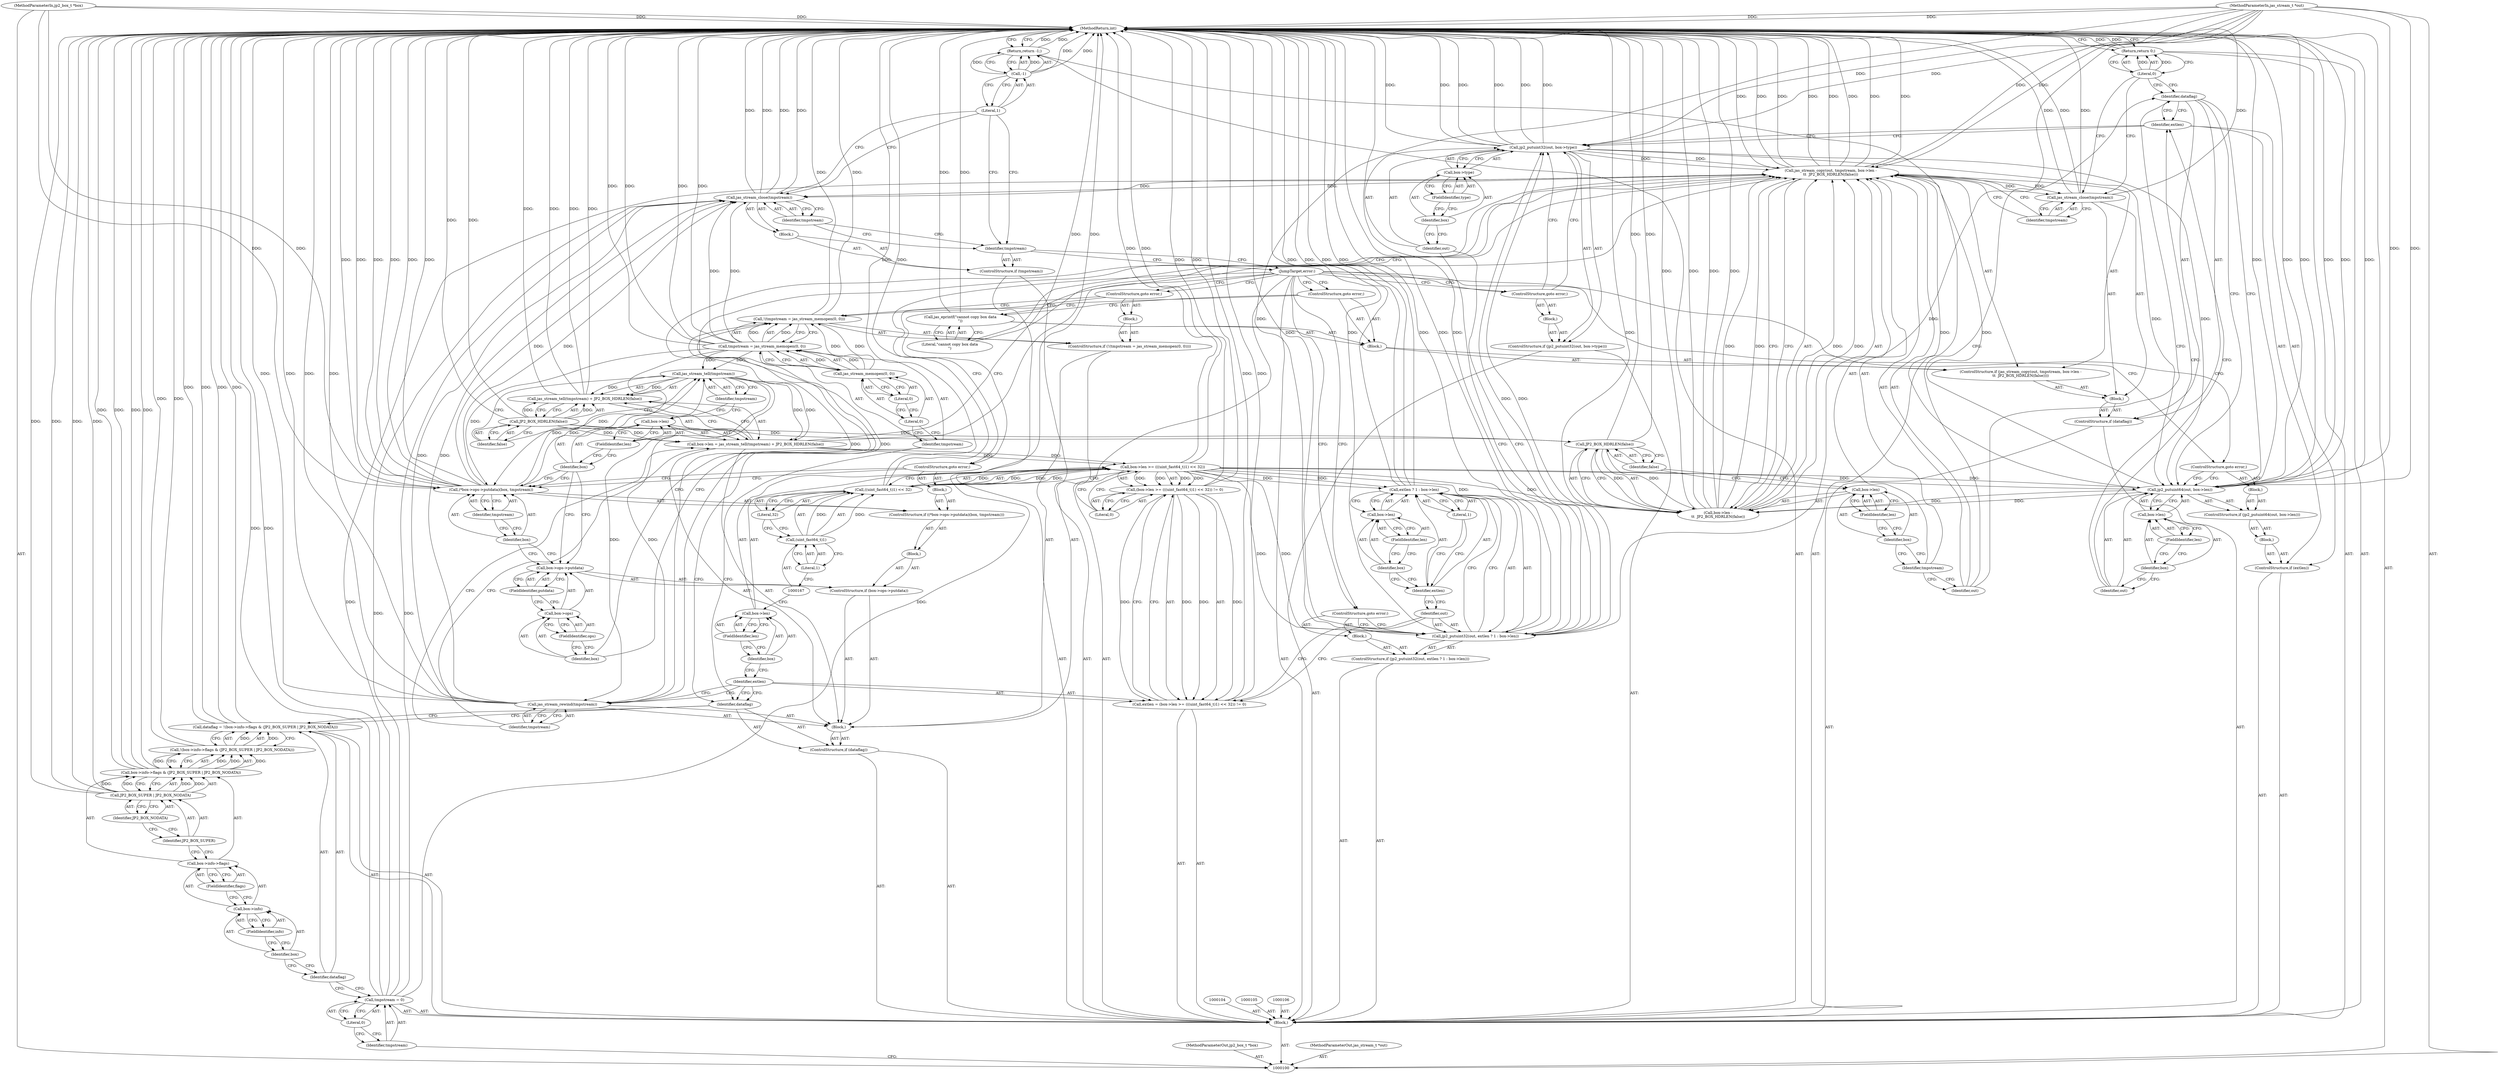 digraph "0_jasper_e96fc4fdd525fa0ede28074a7e2b1caf94b58b0d_1" {
"1000231" [label="(MethodReturn,int)"];
"1000101" [label="(MethodParameterIn,jp2_box_t *box)"];
"1000350" [label="(MethodParameterOut,jp2_box_t *box)"];
"1000102" [label="(MethodParameterIn,jas_stream_t *out)"];
"1000351" [label="(MethodParameterOut,jas_stream_t *out)"];
"1000122" [label="(ControlStructure,if (dataflag))"];
"1000124" [label="(Block,)"];
"1000123" [label="(Identifier,dataflag)"];
"1000125" [label="(ControlStructure,if (!(tmpstream = jas_stream_memopen(0, 0))))"];
"1000129" [label="(Call,jas_stream_memopen(0, 0))"];
"1000130" [label="(Literal,0)"];
"1000131" [label="(Literal,0)"];
"1000132" [label="(Block,)"];
"1000126" [label="(Call,!(tmpstream = jas_stream_memopen(0, 0)))"];
"1000127" [label="(Call,tmpstream = jas_stream_memopen(0, 0))"];
"1000128" [label="(Identifier,tmpstream)"];
"1000133" [label="(ControlStructure,goto error;)"];
"1000138" [label="(FieldIdentifier,ops)"];
"1000139" [label="(FieldIdentifier,putdata)"];
"1000134" [label="(ControlStructure,if (box->ops->putdata))"];
"1000140" [label="(Block,)"];
"1000135" [label="(Call,box->ops->putdata)"];
"1000136" [label="(Call,box->ops)"];
"1000137" [label="(Identifier,box)"];
"1000143" [label="(Identifier,box)"];
"1000141" [label="(ControlStructure,if ((*box->ops->putdata)(box, tmpstream)))"];
"1000144" [label="(Identifier,tmpstream)"];
"1000145" [label="(Block,)"];
"1000142" [label="(Call,(*box->ops->putdata)(box, tmpstream))"];
"1000146" [label="(ControlStructure,goto error;)"];
"1000103" [label="(Block,)"];
"1000151" [label="(Call,jas_stream_tell(tmpstream) + JP2_BOX_HDRLEN(false))"];
"1000152" [label="(Call,jas_stream_tell(tmpstream))"];
"1000147" [label="(Call,box->len = jas_stream_tell(tmpstream) + JP2_BOX_HDRLEN(false))"];
"1000148" [label="(Call,box->len)"];
"1000149" [label="(Identifier,box)"];
"1000153" [label="(Identifier,tmpstream)"];
"1000154" [label="(Call,JP2_BOX_HDRLEN(false))"];
"1000155" [label="(Identifier,false)"];
"1000150" [label="(FieldIdentifier,len)"];
"1000156" [label="(Call,jas_stream_rewind(tmpstream))"];
"1000157" [label="(Identifier,tmpstream)"];
"1000158" [label="(Call,extlen = (box->len >= (((uint_fast64_t)1) << 32)) != 0)"];
"1000159" [label="(Identifier,extlen)"];
"1000160" [label="(Call,(box->len >= (((uint_fast64_t)1) << 32)) != 0)"];
"1000161" [label="(Call,box->len >= (((uint_fast64_t)1) << 32))"];
"1000162" [label="(Call,box->len)"];
"1000163" [label="(Identifier,box)"];
"1000164" [label="(FieldIdentifier,len)"];
"1000165" [label="(Call,((uint_fast64_t)1) << 32)"];
"1000166" [label="(Call,(uint_fast64_t)1)"];
"1000168" [label="(Literal,1)"];
"1000169" [label="(Literal,32)"];
"1000170" [label="(Literal,0)"];
"1000171" [label="(ControlStructure,if (jp2_putuint32(out, extlen ? 1 : box->len)))"];
"1000173" [label="(Identifier,out)"];
"1000174" [label="(Call,extlen ? 1 : box->len)"];
"1000175" [label="(Identifier,extlen)"];
"1000176" [label="(Literal,1)"];
"1000177" [label="(Call,box->len)"];
"1000178" [label="(Identifier,box)"];
"1000179" [label="(FieldIdentifier,len)"];
"1000180" [label="(Block,)"];
"1000172" [label="(Call,jp2_putuint32(out, extlen ? 1 : box->len))"];
"1000181" [label="(ControlStructure,goto error;)"];
"1000182" [label="(ControlStructure,if (jp2_putuint32(out, box->type)))"];
"1000184" [label="(Identifier,out)"];
"1000185" [label="(Call,box->type)"];
"1000186" [label="(Identifier,box)"];
"1000187" [label="(FieldIdentifier,type)"];
"1000188" [label="(Block,)"];
"1000183" [label="(Call,jp2_putuint32(out, box->type))"];
"1000189" [label="(ControlStructure,goto error;)"];
"1000190" [label="(ControlStructure,if (extlen))"];
"1000192" [label="(Block,)"];
"1000191" [label="(Identifier,extlen)"];
"1000193" [label="(ControlStructure,if (jp2_putuint64(out, box->len)))"];
"1000195" [label="(Identifier,out)"];
"1000196" [label="(Call,box->len)"];
"1000197" [label="(Identifier,box)"];
"1000198" [label="(FieldIdentifier,len)"];
"1000199" [label="(Block,)"];
"1000194" [label="(Call,jp2_putuint64(out, box->len))"];
"1000200" [label="(ControlStructure,goto error;)"];
"1000203" [label="(Block,)"];
"1000201" [label="(ControlStructure,if (dataflag))"];
"1000202" [label="(Identifier,dataflag)"];
"1000204" [label="(ControlStructure,if (jas_stream_copy(out, tmpstream, box->len -\n\t\t  JP2_BOX_HDRLEN(false))))"];
"1000206" [label="(Identifier,out)"];
"1000207" [label="(Identifier,tmpstream)"];
"1000208" [label="(Call,box->len -\n\t\t  JP2_BOX_HDRLEN(false))"];
"1000209" [label="(Call,box->len)"];
"1000210" [label="(Identifier,box)"];
"1000211" [label="(FieldIdentifier,len)"];
"1000205" [label="(Call,jas_stream_copy(out, tmpstream, box->len -\n\t\t  JP2_BOX_HDRLEN(false)))"];
"1000213" [label="(Identifier,false)"];
"1000214" [label="(Block,)"];
"1000212" [label="(Call,JP2_BOX_HDRLEN(false))"];
"1000216" [label="(Literal,\"cannot copy box data\n\")"];
"1000215" [label="(Call,jas_eprintf(\"cannot copy box data\n\"))"];
"1000217" [label="(ControlStructure,goto error;)"];
"1000219" [label="(Identifier,tmpstream)"];
"1000218" [label="(Call,jas_stream_close(tmpstream))"];
"1000220" [label="(Return,return 0;)"];
"1000221" [label="(Literal,0)"];
"1000222" [label="(JumpTarget,error:)"];
"1000223" [label="(ControlStructure,if (tmpstream))"];
"1000225" [label="(Block,)"];
"1000224" [label="(Identifier,tmpstream)"];
"1000227" [label="(Identifier,tmpstream)"];
"1000226" [label="(Call,jas_stream_close(tmpstream))"];
"1000228" [label="(Return,return -1;)"];
"1000229" [label="(Call,-1)"];
"1000230" [label="(Literal,1)"];
"1000107" [label="(Call,tmpstream = 0)"];
"1000108" [label="(Identifier,tmpstream)"];
"1000109" [label="(Literal,0)"];
"1000110" [label="(Call,dataflag = !(box->info->flags & (JP2_BOX_SUPER | JP2_BOX_NODATA)))"];
"1000111" [label="(Identifier,dataflag)"];
"1000112" [label="(Call,!(box->info->flags & (JP2_BOX_SUPER | JP2_BOX_NODATA)))"];
"1000113" [label="(Call,box->info->flags & (JP2_BOX_SUPER | JP2_BOX_NODATA))"];
"1000114" [label="(Call,box->info->flags)"];
"1000115" [label="(Call,box->info)"];
"1000116" [label="(Identifier,box)"];
"1000117" [label="(FieldIdentifier,info)"];
"1000118" [label="(FieldIdentifier,flags)"];
"1000119" [label="(Call,JP2_BOX_SUPER | JP2_BOX_NODATA)"];
"1000120" [label="(Identifier,JP2_BOX_SUPER)"];
"1000121" [label="(Identifier,JP2_BOX_NODATA)"];
"1000231" -> "1000100"  [label="AST: "];
"1000231" -> "1000220"  [label="CFG: "];
"1000231" -> "1000228"  [label="CFG: "];
"1000228" -> "1000231"  [label="DDG: "];
"1000220" -> "1000231"  [label="DDG: "];
"1000126" -> "1000231"  [label="DDG: "];
"1000183" -> "1000231"  [label="DDG: "];
"1000183" -> "1000231"  [label="DDG: "];
"1000183" -> "1000231"  [label="DDG: "];
"1000156" -> "1000231"  [label="DDG: "];
"1000156" -> "1000231"  [label="DDG: "];
"1000205" -> "1000231"  [label="DDG: "];
"1000205" -> "1000231"  [label="DDG: "];
"1000205" -> "1000231"  [label="DDG: "];
"1000205" -> "1000231"  [label="DDG: "];
"1000142" -> "1000231"  [label="DDG: "];
"1000142" -> "1000231"  [label="DDG: "];
"1000142" -> "1000231"  [label="DDG: "];
"1000194" -> "1000231"  [label="DDG: "];
"1000194" -> "1000231"  [label="DDG: "];
"1000194" -> "1000231"  [label="DDG: "];
"1000161" -> "1000231"  [label="DDG: "];
"1000172" -> "1000231"  [label="DDG: "];
"1000172" -> "1000231"  [label="DDG: "];
"1000172" -> "1000231"  [label="DDG: "];
"1000226" -> "1000231"  [label="DDG: "];
"1000226" -> "1000231"  [label="DDG: "];
"1000107" -> "1000231"  [label="DDG: "];
"1000208" -> "1000231"  [label="DDG: "];
"1000208" -> "1000231"  [label="DDG: "];
"1000147" -> "1000231"  [label="DDG: "];
"1000218" -> "1000231"  [label="DDG: "];
"1000218" -> "1000231"  [label="DDG: "];
"1000113" -> "1000231"  [label="DDG: "];
"1000113" -> "1000231"  [label="DDG: "];
"1000158" -> "1000231"  [label="DDG: "];
"1000165" -> "1000231"  [label="DDG: "];
"1000151" -> "1000231"  [label="DDG: "];
"1000151" -> "1000231"  [label="DDG: "];
"1000229" -> "1000231"  [label="DDG: "];
"1000127" -> "1000231"  [label="DDG: "];
"1000127" -> "1000231"  [label="DDG: "];
"1000154" -> "1000231"  [label="DDG: "];
"1000119" -> "1000231"  [label="DDG: "];
"1000119" -> "1000231"  [label="DDG: "];
"1000102" -> "1000231"  [label="DDG: "];
"1000110" -> "1000231"  [label="DDG: "];
"1000110" -> "1000231"  [label="DDG: "];
"1000212" -> "1000231"  [label="DDG: "];
"1000112" -> "1000231"  [label="DDG: "];
"1000101" -> "1000231"  [label="DDG: "];
"1000215" -> "1000231"  [label="DDG: "];
"1000174" -> "1000231"  [label="DDG: "];
"1000174" -> "1000231"  [label="DDG: "];
"1000160" -> "1000231"  [label="DDG: "];
"1000101" -> "1000100"  [label="AST: "];
"1000101" -> "1000231"  [label="DDG: "];
"1000101" -> "1000142"  [label="DDG: "];
"1000350" -> "1000100"  [label="AST: "];
"1000102" -> "1000100"  [label="AST: "];
"1000102" -> "1000231"  [label="DDG: "];
"1000102" -> "1000172"  [label="DDG: "];
"1000102" -> "1000183"  [label="DDG: "];
"1000102" -> "1000194"  [label="DDG: "];
"1000102" -> "1000205"  [label="DDG: "];
"1000351" -> "1000100"  [label="AST: "];
"1000122" -> "1000103"  [label="AST: "];
"1000123" -> "1000122"  [label="AST: "];
"1000124" -> "1000122"  [label="AST: "];
"1000124" -> "1000122"  [label="AST: "];
"1000125" -> "1000124"  [label="AST: "];
"1000134" -> "1000124"  [label="AST: "];
"1000147" -> "1000124"  [label="AST: "];
"1000156" -> "1000124"  [label="AST: "];
"1000123" -> "1000122"  [label="AST: "];
"1000123" -> "1000110"  [label="CFG: "];
"1000128" -> "1000123"  [label="CFG: "];
"1000159" -> "1000123"  [label="CFG: "];
"1000125" -> "1000124"  [label="AST: "];
"1000126" -> "1000125"  [label="AST: "];
"1000132" -> "1000125"  [label="AST: "];
"1000129" -> "1000127"  [label="AST: "];
"1000129" -> "1000131"  [label="CFG: "];
"1000130" -> "1000129"  [label="AST: "];
"1000131" -> "1000129"  [label="AST: "];
"1000127" -> "1000129"  [label="CFG: "];
"1000129" -> "1000126"  [label="DDG: "];
"1000129" -> "1000127"  [label="DDG: "];
"1000130" -> "1000129"  [label="AST: "];
"1000130" -> "1000128"  [label="CFG: "];
"1000131" -> "1000130"  [label="CFG: "];
"1000131" -> "1000129"  [label="AST: "];
"1000131" -> "1000130"  [label="CFG: "];
"1000129" -> "1000131"  [label="CFG: "];
"1000132" -> "1000125"  [label="AST: "];
"1000133" -> "1000132"  [label="AST: "];
"1000126" -> "1000125"  [label="AST: "];
"1000126" -> "1000127"  [label="CFG: "];
"1000127" -> "1000126"  [label="AST: "];
"1000133" -> "1000126"  [label="CFG: "];
"1000137" -> "1000126"  [label="CFG: "];
"1000126" -> "1000231"  [label="DDG: "];
"1000127" -> "1000126"  [label="DDG: "];
"1000129" -> "1000126"  [label="DDG: "];
"1000127" -> "1000126"  [label="AST: "];
"1000127" -> "1000129"  [label="CFG: "];
"1000128" -> "1000127"  [label="AST: "];
"1000129" -> "1000127"  [label="AST: "];
"1000126" -> "1000127"  [label="CFG: "];
"1000127" -> "1000231"  [label="DDG: "];
"1000127" -> "1000231"  [label="DDG: "];
"1000127" -> "1000126"  [label="DDG: "];
"1000129" -> "1000127"  [label="DDG: "];
"1000127" -> "1000142"  [label="DDG: "];
"1000127" -> "1000152"  [label="DDG: "];
"1000127" -> "1000226"  [label="DDG: "];
"1000128" -> "1000127"  [label="AST: "];
"1000128" -> "1000123"  [label="CFG: "];
"1000130" -> "1000128"  [label="CFG: "];
"1000133" -> "1000132"  [label="AST: "];
"1000133" -> "1000126"  [label="CFG: "];
"1000222" -> "1000133"  [label="CFG: "];
"1000138" -> "1000136"  [label="AST: "];
"1000138" -> "1000137"  [label="CFG: "];
"1000136" -> "1000138"  [label="CFG: "];
"1000139" -> "1000135"  [label="AST: "];
"1000139" -> "1000136"  [label="CFG: "];
"1000135" -> "1000139"  [label="CFG: "];
"1000134" -> "1000124"  [label="AST: "];
"1000135" -> "1000134"  [label="AST: "];
"1000140" -> "1000134"  [label="AST: "];
"1000140" -> "1000134"  [label="AST: "];
"1000141" -> "1000140"  [label="AST: "];
"1000135" -> "1000134"  [label="AST: "];
"1000135" -> "1000139"  [label="CFG: "];
"1000136" -> "1000135"  [label="AST: "];
"1000139" -> "1000135"  [label="AST: "];
"1000143" -> "1000135"  [label="CFG: "];
"1000149" -> "1000135"  [label="CFG: "];
"1000136" -> "1000135"  [label="AST: "];
"1000136" -> "1000138"  [label="CFG: "];
"1000137" -> "1000136"  [label="AST: "];
"1000138" -> "1000136"  [label="AST: "];
"1000139" -> "1000136"  [label="CFG: "];
"1000137" -> "1000136"  [label="AST: "];
"1000137" -> "1000126"  [label="CFG: "];
"1000138" -> "1000137"  [label="CFG: "];
"1000143" -> "1000142"  [label="AST: "];
"1000143" -> "1000135"  [label="CFG: "];
"1000144" -> "1000143"  [label="CFG: "];
"1000141" -> "1000140"  [label="AST: "];
"1000142" -> "1000141"  [label="AST: "];
"1000145" -> "1000141"  [label="AST: "];
"1000144" -> "1000142"  [label="AST: "];
"1000144" -> "1000143"  [label="CFG: "];
"1000142" -> "1000144"  [label="CFG: "];
"1000145" -> "1000141"  [label="AST: "];
"1000146" -> "1000145"  [label="AST: "];
"1000142" -> "1000141"  [label="AST: "];
"1000142" -> "1000144"  [label="CFG: "];
"1000143" -> "1000142"  [label="AST: "];
"1000144" -> "1000142"  [label="AST: "];
"1000146" -> "1000142"  [label="CFG: "];
"1000149" -> "1000142"  [label="CFG: "];
"1000142" -> "1000231"  [label="DDG: "];
"1000142" -> "1000231"  [label="DDG: "];
"1000142" -> "1000231"  [label="DDG: "];
"1000101" -> "1000142"  [label="DDG: "];
"1000127" -> "1000142"  [label="DDG: "];
"1000142" -> "1000152"  [label="DDG: "];
"1000142" -> "1000226"  [label="DDG: "];
"1000146" -> "1000145"  [label="AST: "];
"1000146" -> "1000142"  [label="CFG: "];
"1000222" -> "1000146"  [label="CFG: "];
"1000103" -> "1000100"  [label="AST: "];
"1000104" -> "1000103"  [label="AST: "];
"1000105" -> "1000103"  [label="AST: "];
"1000106" -> "1000103"  [label="AST: "];
"1000107" -> "1000103"  [label="AST: "];
"1000110" -> "1000103"  [label="AST: "];
"1000122" -> "1000103"  [label="AST: "];
"1000158" -> "1000103"  [label="AST: "];
"1000171" -> "1000103"  [label="AST: "];
"1000182" -> "1000103"  [label="AST: "];
"1000190" -> "1000103"  [label="AST: "];
"1000201" -> "1000103"  [label="AST: "];
"1000220" -> "1000103"  [label="AST: "];
"1000222" -> "1000103"  [label="AST: "];
"1000223" -> "1000103"  [label="AST: "];
"1000228" -> "1000103"  [label="AST: "];
"1000151" -> "1000147"  [label="AST: "];
"1000151" -> "1000154"  [label="CFG: "];
"1000152" -> "1000151"  [label="AST: "];
"1000154" -> "1000151"  [label="AST: "];
"1000147" -> "1000151"  [label="CFG: "];
"1000151" -> "1000231"  [label="DDG: "];
"1000151" -> "1000231"  [label="DDG: "];
"1000152" -> "1000151"  [label="DDG: "];
"1000154" -> "1000151"  [label="DDG: "];
"1000152" -> "1000151"  [label="AST: "];
"1000152" -> "1000153"  [label="CFG: "];
"1000153" -> "1000152"  [label="AST: "];
"1000155" -> "1000152"  [label="CFG: "];
"1000152" -> "1000147"  [label="DDG: "];
"1000152" -> "1000151"  [label="DDG: "];
"1000142" -> "1000152"  [label="DDG: "];
"1000127" -> "1000152"  [label="DDG: "];
"1000152" -> "1000156"  [label="DDG: "];
"1000147" -> "1000124"  [label="AST: "];
"1000147" -> "1000151"  [label="CFG: "];
"1000148" -> "1000147"  [label="AST: "];
"1000151" -> "1000147"  [label="AST: "];
"1000157" -> "1000147"  [label="CFG: "];
"1000147" -> "1000231"  [label="DDG: "];
"1000152" -> "1000147"  [label="DDG: "];
"1000154" -> "1000147"  [label="DDG: "];
"1000147" -> "1000161"  [label="DDG: "];
"1000148" -> "1000147"  [label="AST: "];
"1000148" -> "1000150"  [label="CFG: "];
"1000149" -> "1000148"  [label="AST: "];
"1000150" -> "1000148"  [label="AST: "];
"1000153" -> "1000148"  [label="CFG: "];
"1000149" -> "1000148"  [label="AST: "];
"1000149" -> "1000142"  [label="CFG: "];
"1000149" -> "1000135"  [label="CFG: "];
"1000150" -> "1000149"  [label="CFG: "];
"1000153" -> "1000152"  [label="AST: "];
"1000153" -> "1000148"  [label="CFG: "];
"1000152" -> "1000153"  [label="CFG: "];
"1000154" -> "1000151"  [label="AST: "];
"1000154" -> "1000155"  [label="CFG: "];
"1000155" -> "1000154"  [label="AST: "];
"1000151" -> "1000154"  [label="CFG: "];
"1000154" -> "1000231"  [label="DDG: "];
"1000154" -> "1000147"  [label="DDG: "];
"1000154" -> "1000151"  [label="DDG: "];
"1000154" -> "1000212"  [label="DDG: "];
"1000155" -> "1000154"  [label="AST: "];
"1000155" -> "1000152"  [label="CFG: "];
"1000154" -> "1000155"  [label="CFG: "];
"1000150" -> "1000148"  [label="AST: "];
"1000150" -> "1000149"  [label="CFG: "];
"1000148" -> "1000150"  [label="CFG: "];
"1000156" -> "1000124"  [label="AST: "];
"1000156" -> "1000157"  [label="CFG: "];
"1000157" -> "1000156"  [label="AST: "];
"1000159" -> "1000156"  [label="CFG: "];
"1000156" -> "1000231"  [label="DDG: "];
"1000156" -> "1000231"  [label="DDG: "];
"1000152" -> "1000156"  [label="DDG: "];
"1000156" -> "1000205"  [label="DDG: "];
"1000156" -> "1000226"  [label="DDG: "];
"1000157" -> "1000156"  [label="AST: "];
"1000157" -> "1000147"  [label="CFG: "];
"1000156" -> "1000157"  [label="CFG: "];
"1000158" -> "1000103"  [label="AST: "];
"1000158" -> "1000160"  [label="CFG: "];
"1000159" -> "1000158"  [label="AST: "];
"1000160" -> "1000158"  [label="AST: "];
"1000173" -> "1000158"  [label="CFG: "];
"1000158" -> "1000231"  [label="DDG: "];
"1000160" -> "1000158"  [label="DDG: "];
"1000160" -> "1000158"  [label="DDG: "];
"1000159" -> "1000158"  [label="AST: "];
"1000159" -> "1000156"  [label="CFG: "];
"1000159" -> "1000123"  [label="CFG: "];
"1000163" -> "1000159"  [label="CFG: "];
"1000160" -> "1000158"  [label="AST: "];
"1000160" -> "1000170"  [label="CFG: "];
"1000161" -> "1000160"  [label="AST: "];
"1000170" -> "1000160"  [label="AST: "];
"1000158" -> "1000160"  [label="CFG: "];
"1000160" -> "1000231"  [label="DDG: "];
"1000160" -> "1000158"  [label="DDG: "];
"1000160" -> "1000158"  [label="DDG: "];
"1000161" -> "1000160"  [label="DDG: "];
"1000161" -> "1000160"  [label="DDG: "];
"1000161" -> "1000160"  [label="AST: "];
"1000161" -> "1000165"  [label="CFG: "];
"1000162" -> "1000161"  [label="AST: "];
"1000165" -> "1000161"  [label="AST: "];
"1000170" -> "1000161"  [label="CFG: "];
"1000161" -> "1000231"  [label="DDG: "];
"1000161" -> "1000160"  [label="DDG: "];
"1000161" -> "1000160"  [label="DDG: "];
"1000147" -> "1000161"  [label="DDG: "];
"1000165" -> "1000161"  [label="DDG: "];
"1000165" -> "1000161"  [label="DDG: "];
"1000161" -> "1000172"  [label="DDG: "];
"1000161" -> "1000174"  [label="DDG: "];
"1000161" -> "1000194"  [label="DDG: "];
"1000161" -> "1000208"  [label="DDG: "];
"1000162" -> "1000161"  [label="AST: "];
"1000162" -> "1000164"  [label="CFG: "];
"1000163" -> "1000162"  [label="AST: "];
"1000164" -> "1000162"  [label="AST: "];
"1000167" -> "1000162"  [label="CFG: "];
"1000163" -> "1000162"  [label="AST: "];
"1000163" -> "1000159"  [label="CFG: "];
"1000164" -> "1000163"  [label="CFG: "];
"1000164" -> "1000162"  [label="AST: "];
"1000164" -> "1000163"  [label="CFG: "];
"1000162" -> "1000164"  [label="CFG: "];
"1000165" -> "1000161"  [label="AST: "];
"1000165" -> "1000169"  [label="CFG: "];
"1000166" -> "1000165"  [label="AST: "];
"1000169" -> "1000165"  [label="AST: "];
"1000161" -> "1000165"  [label="CFG: "];
"1000165" -> "1000231"  [label="DDG: "];
"1000165" -> "1000161"  [label="DDG: "];
"1000165" -> "1000161"  [label="DDG: "];
"1000166" -> "1000165"  [label="DDG: "];
"1000166" -> "1000165"  [label="AST: "];
"1000166" -> "1000168"  [label="CFG: "];
"1000167" -> "1000166"  [label="AST: "];
"1000168" -> "1000166"  [label="AST: "];
"1000169" -> "1000166"  [label="CFG: "];
"1000166" -> "1000165"  [label="DDG: "];
"1000168" -> "1000166"  [label="AST: "];
"1000168" -> "1000167"  [label="CFG: "];
"1000166" -> "1000168"  [label="CFG: "];
"1000169" -> "1000165"  [label="AST: "];
"1000169" -> "1000166"  [label="CFG: "];
"1000165" -> "1000169"  [label="CFG: "];
"1000170" -> "1000160"  [label="AST: "];
"1000170" -> "1000161"  [label="CFG: "];
"1000160" -> "1000170"  [label="CFG: "];
"1000171" -> "1000103"  [label="AST: "];
"1000172" -> "1000171"  [label="AST: "];
"1000180" -> "1000171"  [label="AST: "];
"1000173" -> "1000172"  [label="AST: "];
"1000173" -> "1000158"  [label="CFG: "];
"1000175" -> "1000173"  [label="CFG: "];
"1000174" -> "1000172"  [label="AST: "];
"1000174" -> "1000176"  [label="CFG: "];
"1000174" -> "1000177"  [label="CFG: "];
"1000175" -> "1000174"  [label="AST: "];
"1000176" -> "1000174"  [label="AST: "];
"1000177" -> "1000174"  [label="AST: "];
"1000172" -> "1000174"  [label="CFG: "];
"1000174" -> "1000231"  [label="DDG: "];
"1000174" -> "1000231"  [label="DDG: "];
"1000161" -> "1000174"  [label="DDG: "];
"1000175" -> "1000174"  [label="AST: "];
"1000175" -> "1000173"  [label="CFG: "];
"1000176" -> "1000175"  [label="CFG: "];
"1000178" -> "1000175"  [label="CFG: "];
"1000176" -> "1000174"  [label="AST: "];
"1000176" -> "1000175"  [label="CFG: "];
"1000174" -> "1000176"  [label="CFG: "];
"1000177" -> "1000174"  [label="AST: "];
"1000177" -> "1000179"  [label="CFG: "];
"1000178" -> "1000177"  [label="AST: "];
"1000179" -> "1000177"  [label="AST: "];
"1000174" -> "1000177"  [label="CFG: "];
"1000178" -> "1000177"  [label="AST: "];
"1000178" -> "1000175"  [label="CFG: "];
"1000179" -> "1000178"  [label="CFG: "];
"1000179" -> "1000177"  [label="AST: "];
"1000179" -> "1000178"  [label="CFG: "];
"1000177" -> "1000179"  [label="CFG: "];
"1000180" -> "1000171"  [label="AST: "];
"1000181" -> "1000180"  [label="AST: "];
"1000172" -> "1000171"  [label="AST: "];
"1000172" -> "1000174"  [label="CFG: "];
"1000173" -> "1000172"  [label="AST: "];
"1000174" -> "1000172"  [label="AST: "];
"1000181" -> "1000172"  [label="CFG: "];
"1000184" -> "1000172"  [label="CFG: "];
"1000172" -> "1000231"  [label="DDG: "];
"1000172" -> "1000231"  [label="DDG: "];
"1000172" -> "1000231"  [label="DDG: "];
"1000102" -> "1000172"  [label="DDG: "];
"1000161" -> "1000172"  [label="DDG: "];
"1000172" -> "1000183"  [label="DDG: "];
"1000181" -> "1000180"  [label="AST: "];
"1000181" -> "1000172"  [label="CFG: "];
"1000222" -> "1000181"  [label="CFG: "];
"1000182" -> "1000103"  [label="AST: "];
"1000183" -> "1000182"  [label="AST: "];
"1000188" -> "1000182"  [label="AST: "];
"1000184" -> "1000183"  [label="AST: "];
"1000184" -> "1000172"  [label="CFG: "];
"1000186" -> "1000184"  [label="CFG: "];
"1000185" -> "1000183"  [label="AST: "];
"1000185" -> "1000187"  [label="CFG: "];
"1000186" -> "1000185"  [label="AST: "];
"1000187" -> "1000185"  [label="AST: "];
"1000183" -> "1000185"  [label="CFG: "];
"1000186" -> "1000185"  [label="AST: "];
"1000186" -> "1000184"  [label="CFG: "];
"1000187" -> "1000186"  [label="CFG: "];
"1000187" -> "1000185"  [label="AST: "];
"1000187" -> "1000186"  [label="CFG: "];
"1000185" -> "1000187"  [label="CFG: "];
"1000188" -> "1000182"  [label="AST: "];
"1000189" -> "1000188"  [label="AST: "];
"1000183" -> "1000182"  [label="AST: "];
"1000183" -> "1000185"  [label="CFG: "];
"1000184" -> "1000183"  [label="AST: "];
"1000185" -> "1000183"  [label="AST: "];
"1000189" -> "1000183"  [label="CFG: "];
"1000191" -> "1000183"  [label="CFG: "];
"1000183" -> "1000231"  [label="DDG: "];
"1000183" -> "1000231"  [label="DDG: "];
"1000183" -> "1000231"  [label="DDG: "];
"1000172" -> "1000183"  [label="DDG: "];
"1000102" -> "1000183"  [label="DDG: "];
"1000183" -> "1000194"  [label="DDG: "];
"1000183" -> "1000205"  [label="DDG: "];
"1000189" -> "1000188"  [label="AST: "];
"1000189" -> "1000183"  [label="CFG: "];
"1000222" -> "1000189"  [label="CFG: "];
"1000190" -> "1000103"  [label="AST: "];
"1000191" -> "1000190"  [label="AST: "];
"1000192" -> "1000190"  [label="AST: "];
"1000192" -> "1000190"  [label="AST: "];
"1000193" -> "1000192"  [label="AST: "];
"1000191" -> "1000190"  [label="AST: "];
"1000191" -> "1000183"  [label="CFG: "];
"1000195" -> "1000191"  [label="CFG: "];
"1000202" -> "1000191"  [label="CFG: "];
"1000193" -> "1000192"  [label="AST: "];
"1000194" -> "1000193"  [label="AST: "];
"1000199" -> "1000193"  [label="AST: "];
"1000195" -> "1000194"  [label="AST: "];
"1000195" -> "1000191"  [label="CFG: "];
"1000197" -> "1000195"  [label="CFG: "];
"1000196" -> "1000194"  [label="AST: "];
"1000196" -> "1000198"  [label="CFG: "];
"1000197" -> "1000196"  [label="AST: "];
"1000198" -> "1000196"  [label="AST: "];
"1000194" -> "1000196"  [label="CFG: "];
"1000197" -> "1000196"  [label="AST: "];
"1000197" -> "1000195"  [label="CFG: "];
"1000198" -> "1000197"  [label="CFG: "];
"1000198" -> "1000196"  [label="AST: "];
"1000198" -> "1000197"  [label="CFG: "];
"1000196" -> "1000198"  [label="CFG: "];
"1000199" -> "1000193"  [label="AST: "];
"1000200" -> "1000199"  [label="AST: "];
"1000194" -> "1000193"  [label="AST: "];
"1000194" -> "1000196"  [label="CFG: "];
"1000195" -> "1000194"  [label="AST: "];
"1000196" -> "1000194"  [label="AST: "];
"1000200" -> "1000194"  [label="CFG: "];
"1000202" -> "1000194"  [label="CFG: "];
"1000194" -> "1000231"  [label="DDG: "];
"1000194" -> "1000231"  [label="DDG: "];
"1000194" -> "1000231"  [label="DDG: "];
"1000183" -> "1000194"  [label="DDG: "];
"1000102" -> "1000194"  [label="DDG: "];
"1000161" -> "1000194"  [label="DDG: "];
"1000194" -> "1000205"  [label="DDG: "];
"1000194" -> "1000208"  [label="DDG: "];
"1000200" -> "1000199"  [label="AST: "];
"1000200" -> "1000194"  [label="CFG: "];
"1000222" -> "1000200"  [label="CFG: "];
"1000203" -> "1000201"  [label="AST: "];
"1000204" -> "1000203"  [label="AST: "];
"1000218" -> "1000203"  [label="AST: "];
"1000201" -> "1000103"  [label="AST: "];
"1000202" -> "1000201"  [label="AST: "];
"1000203" -> "1000201"  [label="AST: "];
"1000202" -> "1000201"  [label="AST: "];
"1000202" -> "1000194"  [label="CFG: "];
"1000202" -> "1000191"  [label="CFG: "];
"1000206" -> "1000202"  [label="CFG: "];
"1000221" -> "1000202"  [label="CFG: "];
"1000204" -> "1000203"  [label="AST: "];
"1000205" -> "1000204"  [label="AST: "];
"1000214" -> "1000204"  [label="AST: "];
"1000206" -> "1000205"  [label="AST: "];
"1000206" -> "1000202"  [label="CFG: "];
"1000207" -> "1000206"  [label="CFG: "];
"1000207" -> "1000205"  [label="AST: "];
"1000207" -> "1000206"  [label="CFG: "];
"1000210" -> "1000207"  [label="CFG: "];
"1000208" -> "1000205"  [label="AST: "];
"1000208" -> "1000212"  [label="CFG: "];
"1000209" -> "1000208"  [label="AST: "];
"1000212" -> "1000208"  [label="AST: "];
"1000205" -> "1000208"  [label="CFG: "];
"1000208" -> "1000231"  [label="DDG: "];
"1000208" -> "1000231"  [label="DDG: "];
"1000208" -> "1000205"  [label="DDG: "];
"1000208" -> "1000205"  [label="DDG: "];
"1000194" -> "1000208"  [label="DDG: "];
"1000161" -> "1000208"  [label="DDG: "];
"1000212" -> "1000208"  [label="DDG: "];
"1000209" -> "1000208"  [label="AST: "];
"1000209" -> "1000211"  [label="CFG: "];
"1000210" -> "1000209"  [label="AST: "];
"1000211" -> "1000209"  [label="AST: "];
"1000213" -> "1000209"  [label="CFG: "];
"1000210" -> "1000209"  [label="AST: "];
"1000210" -> "1000207"  [label="CFG: "];
"1000211" -> "1000210"  [label="CFG: "];
"1000211" -> "1000209"  [label="AST: "];
"1000211" -> "1000210"  [label="CFG: "];
"1000209" -> "1000211"  [label="CFG: "];
"1000205" -> "1000204"  [label="AST: "];
"1000205" -> "1000208"  [label="CFG: "];
"1000206" -> "1000205"  [label="AST: "];
"1000207" -> "1000205"  [label="AST: "];
"1000208" -> "1000205"  [label="AST: "];
"1000216" -> "1000205"  [label="CFG: "];
"1000219" -> "1000205"  [label="CFG: "];
"1000205" -> "1000231"  [label="DDG: "];
"1000205" -> "1000231"  [label="DDG: "];
"1000205" -> "1000231"  [label="DDG: "];
"1000205" -> "1000231"  [label="DDG: "];
"1000194" -> "1000205"  [label="DDG: "];
"1000183" -> "1000205"  [label="DDG: "];
"1000102" -> "1000205"  [label="DDG: "];
"1000107" -> "1000205"  [label="DDG: "];
"1000156" -> "1000205"  [label="DDG: "];
"1000208" -> "1000205"  [label="DDG: "];
"1000208" -> "1000205"  [label="DDG: "];
"1000205" -> "1000218"  [label="DDG: "];
"1000205" -> "1000226"  [label="DDG: "];
"1000213" -> "1000212"  [label="AST: "];
"1000213" -> "1000209"  [label="CFG: "];
"1000212" -> "1000213"  [label="CFG: "];
"1000214" -> "1000204"  [label="AST: "];
"1000215" -> "1000214"  [label="AST: "];
"1000217" -> "1000214"  [label="AST: "];
"1000212" -> "1000208"  [label="AST: "];
"1000212" -> "1000213"  [label="CFG: "];
"1000213" -> "1000212"  [label="AST: "];
"1000208" -> "1000212"  [label="CFG: "];
"1000212" -> "1000231"  [label="DDG: "];
"1000212" -> "1000208"  [label="DDG: "];
"1000154" -> "1000212"  [label="DDG: "];
"1000216" -> "1000215"  [label="AST: "];
"1000216" -> "1000205"  [label="CFG: "];
"1000215" -> "1000216"  [label="CFG: "];
"1000215" -> "1000214"  [label="AST: "];
"1000215" -> "1000216"  [label="CFG: "];
"1000216" -> "1000215"  [label="AST: "];
"1000217" -> "1000215"  [label="CFG: "];
"1000215" -> "1000231"  [label="DDG: "];
"1000217" -> "1000214"  [label="AST: "];
"1000217" -> "1000215"  [label="CFG: "];
"1000222" -> "1000217"  [label="CFG: "];
"1000219" -> "1000218"  [label="AST: "];
"1000219" -> "1000205"  [label="CFG: "];
"1000218" -> "1000219"  [label="CFG: "];
"1000218" -> "1000203"  [label="AST: "];
"1000218" -> "1000219"  [label="CFG: "];
"1000219" -> "1000218"  [label="AST: "];
"1000221" -> "1000218"  [label="CFG: "];
"1000218" -> "1000231"  [label="DDG: "];
"1000218" -> "1000231"  [label="DDG: "];
"1000205" -> "1000218"  [label="DDG: "];
"1000220" -> "1000103"  [label="AST: "];
"1000220" -> "1000221"  [label="CFG: "];
"1000221" -> "1000220"  [label="AST: "];
"1000231" -> "1000220"  [label="CFG: "];
"1000220" -> "1000231"  [label="DDG: "];
"1000221" -> "1000220"  [label="DDG: "];
"1000221" -> "1000220"  [label="AST: "];
"1000221" -> "1000218"  [label="CFG: "];
"1000221" -> "1000202"  [label="CFG: "];
"1000220" -> "1000221"  [label="CFG: "];
"1000221" -> "1000220"  [label="DDG: "];
"1000222" -> "1000103"  [label="AST: "];
"1000222" -> "1000133"  [label="CFG: "];
"1000222" -> "1000146"  [label="CFG: "];
"1000222" -> "1000181"  [label="CFG: "];
"1000222" -> "1000189"  [label="CFG: "];
"1000222" -> "1000200"  [label="CFG: "];
"1000222" -> "1000217"  [label="CFG: "];
"1000224" -> "1000222"  [label="CFG: "];
"1000223" -> "1000103"  [label="AST: "];
"1000224" -> "1000223"  [label="AST: "];
"1000225" -> "1000223"  [label="AST: "];
"1000225" -> "1000223"  [label="AST: "];
"1000226" -> "1000225"  [label="AST: "];
"1000224" -> "1000223"  [label="AST: "];
"1000224" -> "1000222"  [label="CFG: "];
"1000227" -> "1000224"  [label="CFG: "];
"1000230" -> "1000224"  [label="CFG: "];
"1000227" -> "1000226"  [label="AST: "];
"1000227" -> "1000224"  [label="CFG: "];
"1000226" -> "1000227"  [label="CFG: "];
"1000226" -> "1000225"  [label="AST: "];
"1000226" -> "1000227"  [label="CFG: "];
"1000227" -> "1000226"  [label="AST: "];
"1000230" -> "1000226"  [label="CFG: "];
"1000226" -> "1000231"  [label="DDG: "];
"1000226" -> "1000231"  [label="DDG: "];
"1000107" -> "1000226"  [label="DDG: "];
"1000156" -> "1000226"  [label="DDG: "];
"1000142" -> "1000226"  [label="DDG: "];
"1000205" -> "1000226"  [label="DDG: "];
"1000127" -> "1000226"  [label="DDG: "];
"1000228" -> "1000103"  [label="AST: "];
"1000228" -> "1000229"  [label="CFG: "];
"1000229" -> "1000228"  [label="AST: "];
"1000231" -> "1000228"  [label="CFG: "];
"1000228" -> "1000231"  [label="DDG: "];
"1000229" -> "1000228"  [label="DDG: "];
"1000229" -> "1000228"  [label="AST: "];
"1000229" -> "1000230"  [label="CFG: "];
"1000230" -> "1000229"  [label="AST: "];
"1000228" -> "1000229"  [label="CFG: "];
"1000229" -> "1000231"  [label="DDG: "];
"1000229" -> "1000228"  [label="DDG: "];
"1000230" -> "1000229"  [label="AST: "];
"1000230" -> "1000226"  [label="CFG: "];
"1000230" -> "1000224"  [label="CFG: "];
"1000229" -> "1000230"  [label="CFG: "];
"1000107" -> "1000103"  [label="AST: "];
"1000107" -> "1000109"  [label="CFG: "];
"1000108" -> "1000107"  [label="AST: "];
"1000109" -> "1000107"  [label="AST: "];
"1000111" -> "1000107"  [label="CFG: "];
"1000107" -> "1000231"  [label="DDG: "];
"1000107" -> "1000205"  [label="DDG: "];
"1000107" -> "1000226"  [label="DDG: "];
"1000108" -> "1000107"  [label="AST: "];
"1000108" -> "1000100"  [label="CFG: "];
"1000109" -> "1000108"  [label="CFG: "];
"1000109" -> "1000107"  [label="AST: "];
"1000109" -> "1000108"  [label="CFG: "];
"1000107" -> "1000109"  [label="CFG: "];
"1000110" -> "1000103"  [label="AST: "];
"1000110" -> "1000112"  [label="CFG: "];
"1000111" -> "1000110"  [label="AST: "];
"1000112" -> "1000110"  [label="AST: "];
"1000123" -> "1000110"  [label="CFG: "];
"1000110" -> "1000231"  [label="DDG: "];
"1000110" -> "1000231"  [label="DDG: "];
"1000112" -> "1000110"  [label="DDG: "];
"1000111" -> "1000110"  [label="AST: "];
"1000111" -> "1000107"  [label="CFG: "];
"1000116" -> "1000111"  [label="CFG: "];
"1000112" -> "1000110"  [label="AST: "];
"1000112" -> "1000113"  [label="CFG: "];
"1000113" -> "1000112"  [label="AST: "];
"1000110" -> "1000112"  [label="CFG: "];
"1000112" -> "1000231"  [label="DDG: "];
"1000112" -> "1000110"  [label="DDG: "];
"1000113" -> "1000112"  [label="DDG: "];
"1000113" -> "1000112"  [label="DDG: "];
"1000113" -> "1000112"  [label="AST: "];
"1000113" -> "1000119"  [label="CFG: "];
"1000114" -> "1000113"  [label="AST: "];
"1000119" -> "1000113"  [label="AST: "];
"1000112" -> "1000113"  [label="CFG: "];
"1000113" -> "1000231"  [label="DDG: "];
"1000113" -> "1000231"  [label="DDG: "];
"1000113" -> "1000112"  [label="DDG: "];
"1000113" -> "1000112"  [label="DDG: "];
"1000119" -> "1000113"  [label="DDG: "];
"1000119" -> "1000113"  [label="DDG: "];
"1000114" -> "1000113"  [label="AST: "];
"1000114" -> "1000118"  [label="CFG: "];
"1000115" -> "1000114"  [label="AST: "];
"1000118" -> "1000114"  [label="AST: "];
"1000120" -> "1000114"  [label="CFG: "];
"1000115" -> "1000114"  [label="AST: "];
"1000115" -> "1000117"  [label="CFG: "];
"1000116" -> "1000115"  [label="AST: "];
"1000117" -> "1000115"  [label="AST: "];
"1000118" -> "1000115"  [label="CFG: "];
"1000116" -> "1000115"  [label="AST: "];
"1000116" -> "1000111"  [label="CFG: "];
"1000117" -> "1000116"  [label="CFG: "];
"1000117" -> "1000115"  [label="AST: "];
"1000117" -> "1000116"  [label="CFG: "];
"1000115" -> "1000117"  [label="CFG: "];
"1000118" -> "1000114"  [label="AST: "];
"1000118" -> "1000115"  [label="CFG: "];
"1000114" -> "1000118"  [label="CFG: "];
"1000119" -> "1000113"  [label="AST: "];
"1000119" -> "1000121"  [label="CFG: "];
"1000120" -> "1000119"  [label="AST: "];
"1000121" -> "1000119"  [label="AST: "];
"1000113" -> "1000119"  [label="CFG: "];
"1000119" -> "1000231"  [label="DDG: "];
"1000119" -> "1000231"  [label="DDG: "];
"1000119" -> "1000113"  [label="DDG: "];
"1000119" -> "1000113"  [label="DDG: "];
"1000120" -> "1000119"  [label="AST: "];
"1000120" -> "1000114"  [label="CFG: "];
"1000121" -> "1000120"  [label="CFG: "];
"1000121" -> "1000119"  [label="AST: "];
"1000121" -> "1000120"  [label="CFG: "];
"1000119" -> "1000121"  [label="CFG: "];
}
